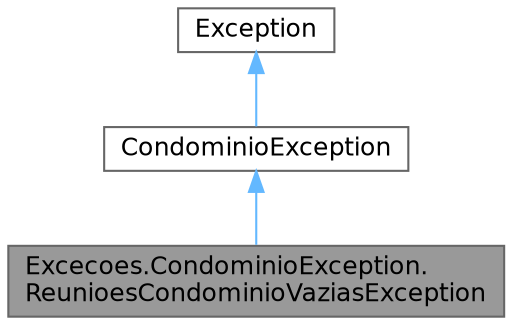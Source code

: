 digraph "Excecoes.CondominioException.ReunioesCondominioVaziasException"
{
 // LATEX_PDF_SIZE
  bgcolor="transparent";
  edge [fontname=Helvetica,fontsize=12,labelfontname=Helvetica,labelfontsize=10];
  node [fontname=Helvetica,fontsize=12,shape=box,height=0.2,width=0.4];
  Node1 [id="Node000001",label="Excecoes.CondominioException.\lReunioesCondominioVaziasException",height=0.2,width=0.4,color="gray40", fillcolor="grey60", style="filled", fontcolor="black",tooltip="Exceção lançada quando a lista de reuniões agendadas no condomínio está vazia."];
  Node2 -> Node1 [id="edge1_Node000001_Node000002",dir="back",color="steelblue1",style="solid",tooltip=" "];
  Node2 [id="Node000002",label="CondominioException",height=0.2,width=0.4,color="gray40", fillcolor="white", style="filled",URL="$class_excecoes_1_1_condominio_exception.html",tooltip="Exceção base para o domínio de Condomínio."];
  Node3 -> Node2 [id="edge2_Node000002_Node000003",dir="back",color="steelblue1",style="solid",tooltip=" "];
  Node3 [id="Node000003",label="Exception",height=0.2,width=0.4,color="gray40", fillcolor="white", style="filled",tooltip=" "];
}
